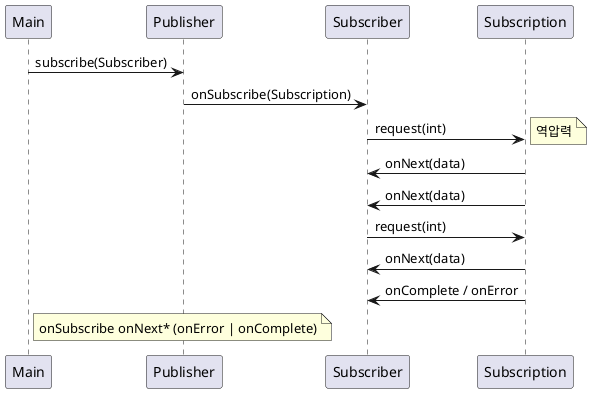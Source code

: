 @startuml

Main -> Publisher: subscribe(Subscriber)
Publisher -> Subscriber: onSubscribe(Subscription)
Subscriber -> Subscription: request(int)
note right: 역압력
Subscription -> Subscriber: onNext(data)
Subscription -> Subscriber: onNext(data)
Subscriber -> Subscription: request(int)
Subscription -> Subscriber: onNext(data)
Subscription -> Subscriber: onComplete / onError

note right of Main
onSubscribe onNext* (onError | onComplete)
end note
@enduml